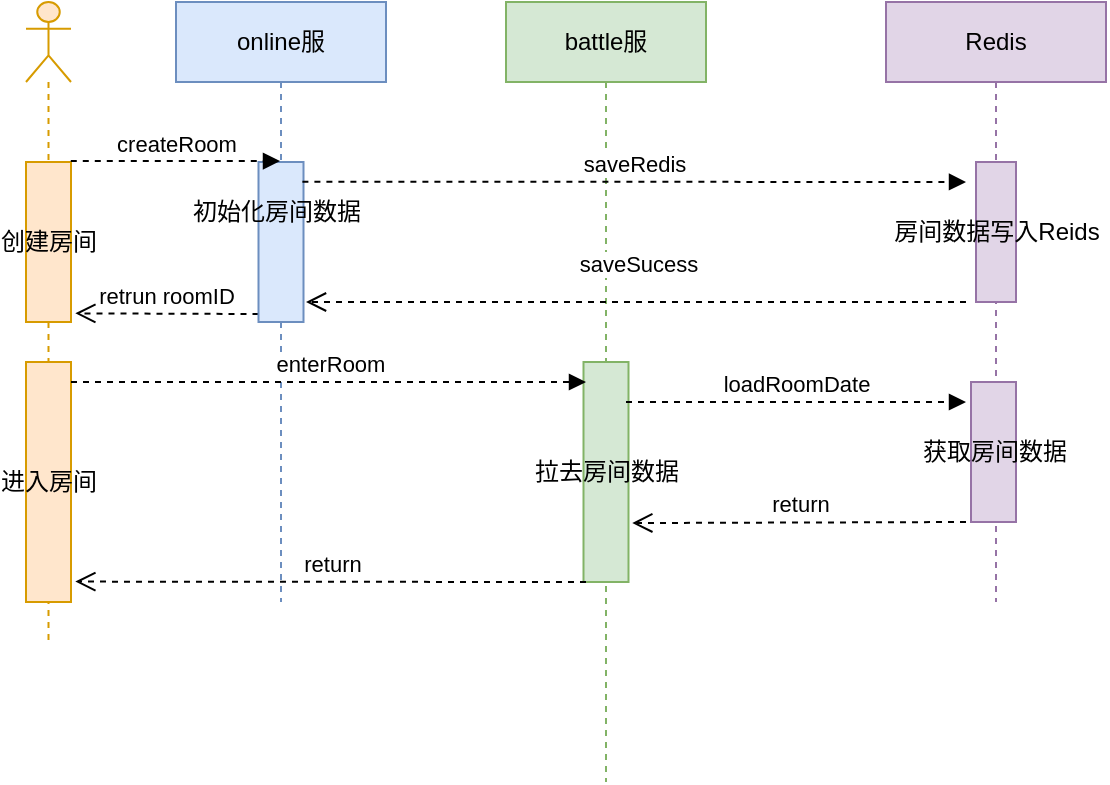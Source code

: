 <mxfile version="20.3.7" type="github">
  <diagram id="e4hU8ujTFWHv5k0BidXy" name="第 1 页">
    <mxGraphModel dx="738" dy="398" grid="1" gridSize="10" guides="1" tooltips="1" connect="1" arrows="1" fold="1" page="1" pageScale="1" pageWidth="827" pageHeight="1169" math="0" shadow="0">
      <root>
        <mxCell id="0" />
        <mxCell id="1" parent="0" />
        <mxCell id="duzU3sQMEg9LIeqVRs8l-12" value="retrun roomID" style="html=1;verticalAlign=bottom;endArrow=open;dashed=1;endSize=8;exitX=0;exitY=0.95;rounded=0;startArrow=none;entryX=1.096;entryY=0.946;entryDx=0;entryDy=0;entryPerimeter=0;" edge="1" source="duzU3sQMEg9LIeqVRs8l-13" parent="1" target="duzU3sQMEg9LIeqVRs8l-39">
          <mxGeometry relative="1" as="geometry">
            <mxPoint x="160" y="196" as="targetPoint" />
          </mxGeometry>
        </mxCell>
        <mxCell id="duzU3sQMEg9LIeqVRs8l-17" value="" style="shape=umlLifeline;participant=umlActor;perimeter=lifelinePerimeter;whiteSpace=wrap;html=1;container=1;collapsible=0;recursiveResize=0;verticalAlign=top;spacingTop=36;outlineConnect=0;fillColor=#ffe6cc;strokeColor=#d79b00;" vertex="1" parent="1">
          <mxGeometry x="120" y="40" width="22.5" height="320" as="geometry" />
        </mxCell>
        <mxCell id="duzU3sQMEg9LIeqVRs8l-39" value="创建房间" style="html=1;points=[];perimeter=orthogonalPerimeter;fillColor=#ffe6cc;strokeColor=#d79b00;" vertex="1" parent="duzU3sQMEg9LIeqVRs8l-17">
          <mxGeometry y="80" width="22.5" height="80" as="geometry" />
        </mxCell>
        <mxCell id="duzU3sQMEg9LIeqVRs8l-40" value="进入房间" style="html=1;points=[];perimeter=orthogonalPerimeter;fillColor=#ffe6cc;strokeColor=#d79b00;" vertex="1" parent="duzU3sQMEg9LIeqVRs8l-17">
          <mxGeometry y="180" width="22.5" height="120" as="geometry" />
        </mxCell>
        <mxCell id="duzU3sQMEg9LIeqVRs8l-31" value="online服" style="shape=umlLifeline;perimeter=lifelinePerimeter;whiteSpace=wrap;html=1;container=1;collapsible=0;recursiveResize=0;outlineConnect=0;fillColor=#dae8fc;strokeColor=#6c8ebf;" vertex="1" parent="1">
          <mxGeometry x="195" y="40" width="105" height="300" as="geometry" />
        </mxCell>
        <mxCell id="duzU3sQMEg9LIeqVRs8l-13" value="" style="html=1;points=[];perimeter=orthogonalPerimeter;fillColor=#dae8fc;strokeColor=#6c8ebf;" vertex="1" parent="duzU3sQMEg9LIeqVRs8l-31">
          <mxGeometry x="41.25" y="80" width="22.5" height="80" as="geometry" />
        </mxCell>
        <mxCell id="duzU3sQMEg9LIeqVRs8l-16" value="初始化房间数据" style="text;html=1;align=center;verticalAlign=middle;resizable=0;points=[];autosize=1;strokeColor=none;fillColor=none;rotation=0;" vertex="1" parent="duzU3sQMEg9LIeqVRs8l-31">
          <mxGeometry x="-5" y="90" width="110" height="30" as="geometry" />
        </mxCell>
        <mxCell id="duzU3sQMEg9LIeqVRs8l-32" value="battle服" style="shape=umlLifeline;perimeter=lifelinePerimeter;whiteSpace=wrap;html=1;container=1;collapsible=0;recursiveResize=0;outlineConnect=0;fillColor=#d5e8d4;strokeColor=#82b366;" vertex="1" parent="1">
          <mxGeometry x="360" y="40" width="100" height="390" as="geometry" />
        </mxCell>
        <mxCell id="duzU3sQMEg9LIeqVRs8l-43" value="拉去房间数据" style="html=1;points=[];perimeter=orthogonalPerimeter;fillColor=#d5e8d4;strokeColor=#82b366;" vertex="1" parent="duzU3sQMEg9LIeqVRs8l-32">
          <mxGeometry x="38.75" y="180" width="22.5" height="110" as="geometry" />
        </mxCell>
        <mxCell id="duzU3sQMEg9LIeqVRs8l-45" value="loadRoomDate" style="html=1;verticalAlign=bottom;endArrow=block;rounded=0;dashed=1;" edge="1" parent="duzU3sQMEg9LIeqVRs8l-32">
          <mxGeometry width="80" relative="1" as="geometry">
            <mxPoint x="60" y="200" as="sourcePoint" />
            <mxPoint x="230" y="200" as="targetPoint" />
          </mxGeometry>
        </mxCell>
        <mxCell id="duzU3sQMEg9LIeqVRs8l-33" value="Redis" style="shape=umlLifeline;perimeter=lifelinePerimeter;whiteSpace=wrap;html=1;container=1;collapsible=0;recursiveResize=0;outlineConnect=0;fillColor=#e1d5e7;strokeColor=#9673a6;" vertex="1" parent="1">
          <mxGeometry x="550" y="40" width="110" height="300" as="geometry" />
        </mxCell>
        <mxCell id="duzU3sQMEg9LIeqVRs8l-35" value="房间数据写入Reids" style="html=1;fillColor=#e1d5e7;strokeColor=#9673a6;" vertex="1" parent="duzU3sQMEg9LIeqVRs8l-33">
          <mxGeometry x="45" y="80" width="20" height="70" as="geometry" />
        </mxCell>
        <mxCell id="duzU3sQMEg9LIeqVRs8l-46" value="获取房间数据" style="html=1;points=[];perimeter=orthogonalPerimeter;fillColor=#e1d5e7;strokeColor=#9673a6;" vertex="1" parent="duzU3sQMEg9LIeqVRs8l-33">
          <mxGeometry x="42.5" y="190" width="22.5" height="70" as="geometry" />
        </mxCell>
        <mxCell id="duzU3sQMEg9LIeqVRs8l-34" value="saveRedis" style="html=1;verticalAlign=bottom;endArrow=block;rounded=0;dashed=1;exitX=0.62;exitY=-0.006;exitDx=0;exitDy=0;exitPerimeter=0;" edge="1" parent="1" source="duzU3sQMEg9LIeqVRs8l-16">
          <mxGeometry width="80" relative="1" as="geometry">
            <mxPoint x="260" y="130" as="sourcePoint" />
            <mxPoint x="590" y="130" as="targetPoint" />
            <Array as="points">
              <mxPoint x="590" y="130" />
            </Array>
          </mxGeometry>
        </mxCell>
        <mxCell id="duzU3sQMEg9LIeqVRs8l-37" value="saveSucess" style="html=1;verticalAlign=bottom;endArrow=open;dashed=1;endSize=8;rounded=0;" edge="1" parent="1">
          <mxGeometry x="-0.007" y="-10" relative="1" as="geometry">
            <mxPoint x="590" y="190" as="sourcePoint" />
            <mxPoint x="260" y="190" as="targetPoint" />
            <mxPoint as="offset" />
          </mxGeometry>
        </mxCell>
        <mxCell id="duzU3sQMEg9LIeqVRs8l-38" value="createRoom" style="html=1;verticalAlign=bottom;endArrow=block;rounded=0;dashed=1;exitX=0.995;exitY=-0.006;exitDx=0;exitDy=0;exitPerimeter=0;" edge="1" parent="1" source="duzU3sQMEg9LIeqVRs8l-39" target="duzU3sQMEg9LIeqVRs8l-31">
          <mxGeometry width="80" relative="1" as="geometry">
            <mxPoint x="130" y="120" as="sourcePoint" />
            <mxPoint x="210" y="120" as="targetPoint" />
          </mxGeometry>
        </mxCell>
        <mxCell id="duzU3sQMEg9LIeqVRs8l-42" value="enterRoom" style="html=1;verticalAlign=bottom;endArrow=block;rounded=0;dashed=1;" edge="1" parent="1">
          <mxGeometry width="80" relative="1" as="geometry">
            <mxPoint x="142.5" y="230" as="sourcePoint" />
            <mxPoint x="400" y="230" as="targetPoint" />
          </mxGeometry>
        </mxCell>
        <mxCell id="duzU3sQMEg9LIeqVRs8l-48" value="return" style="html=1;verticalAlign=bottom;endArrow=open;dashed=1;endSize=8;rounded=0;entryX=1.084;entryY=0.732;entryDx=0;entryDy=0;entryPerimeter=0;" edge="1" parent="1" target="duzU3sQMEg9LIeqVRs8l-43">
          <mxGeometry relative="1" as="geometry">
            <mxPoint x="590" y="300" as="sourcePoint" />
            <mxPoint x="440" y="300" as="targetPoint" />
          </mxGeometry>
        </mxCell>
        <mxCell id="duzU3sQMEg9LIeqVRs8l-52" value="return" style="html=1;verticalAlign=bottom;endArrow=open;dashed=1;endSize=8;rounded=0;entryX=1.096;entryY=0.915;entryDx=0;entryDy=0;entryPerimeter=0;" edge="1" parent="1" target="duzU3sQMEg9LIeqVRs8l-40">
          <mxGeometry relative="1" as="geometry">
            <mxPoint x="400" y="330" as="sourcePoint" />
            <mxPoint x="320" y="330" as="targetPoint" />
          </mxGeometry>
        </mxCell>
      </root>
    </mxGraphModel>
  </diagram>
</mxfile>
